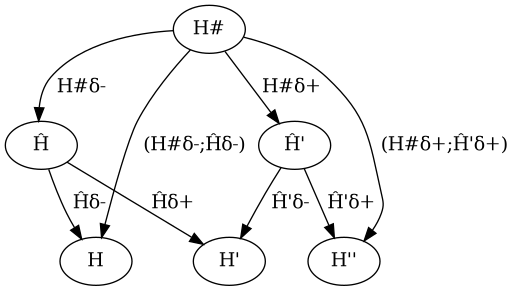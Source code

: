 @startuml
digraph Diagram {
  "H";
  "H'";
  "H''";
  "Ĥ";
  "Ĥ'";
  "H#";
  "H#"->"Ĥ" [label=" H#δ-"];
  "H#"->"Ĥ'" [label=" H#δ+"];
  "Ĥ"->"H" [label=" Ĥδ-"];
  "Ĥ"->"H'" [label=" Ĥδ+"];
  "Ĥ'"->"H'" [label=" Ĥ'δ-"];
  "Ĥ'"->"H''" [label=" Ĥ'δ+"];
  "H#"->"H" [label=" (H#δ-;Ĥδ-)"];
  "H#"->"H''" [label=" (H#δ+;Ĥ'δ+)"];
}
@enduml

